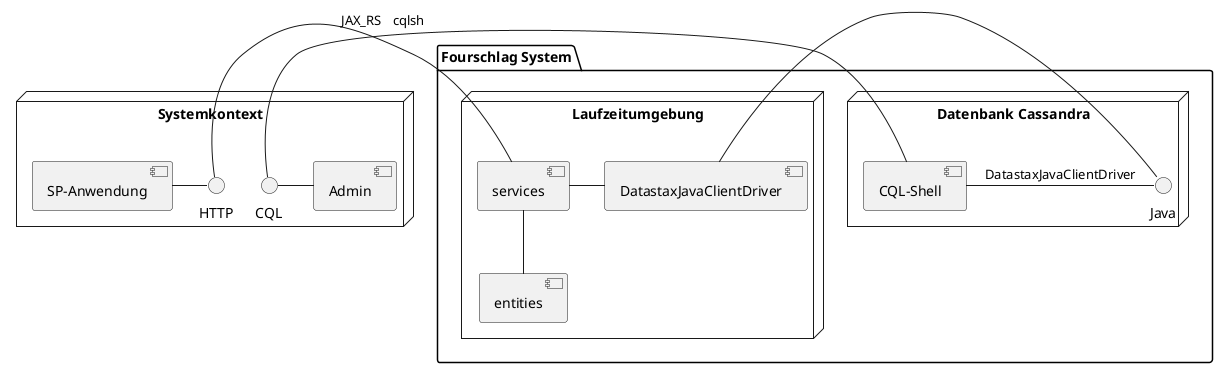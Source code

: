 @startuml

node "Systemkontext" {
 CQL - [Admin]

[SP-Anwendung] - HTTP

}

package "Fourschlag System" {

node "Datenbank Cassandra" {

CQL - [CQL-Shell]: cqlsh
[CQL-Shell] - Java:DatastaxJavaClientDriver

}

node "Laufzeitumgebung" {

HTTP - [services]:JAX_RS
[services] -- [entities]
[services] - [DatastaxJavaClientDriver]
[entities]
Java - [DatastaxJavaClientDriver]
}
}
@enduml